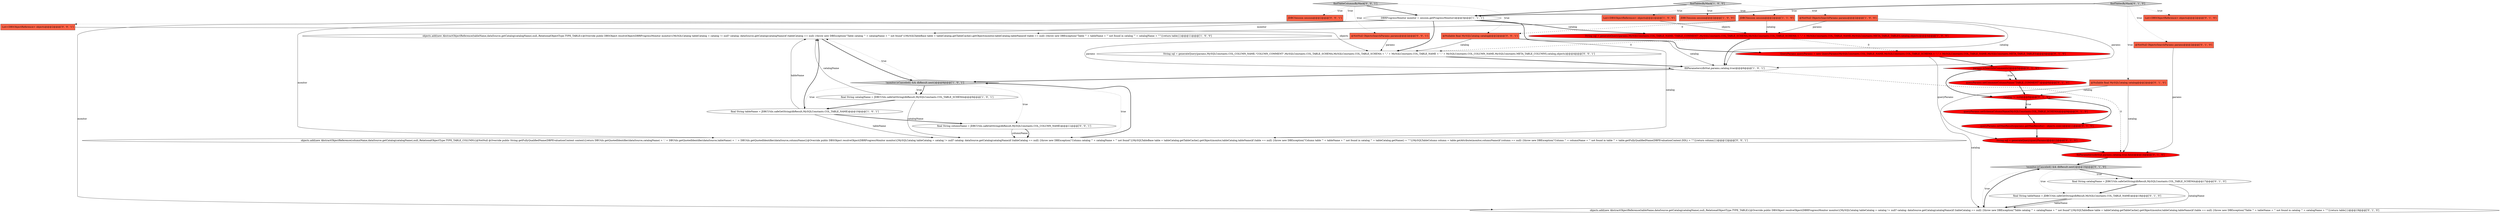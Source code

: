 digraph {
0 [style = filled, label = "objects.add(new AbstractObjectReference(tableName,dataSource.getCatalog(catalogName),null,,RelationalObjectType.TYPE_TABLE){@Override public DBSObject resolveObject(DBRProgressMonitor monitor){MySQLCatalog tableCatalog = catalog != null? catalog: dataSource.getCatalog(catalogName)if (tableCatalog == null) {throw new DBException(\"Table catalog '\" + catalogName + \"' not found\")}MySQLTableBase table = tableCatalog.getTableCache().getObject(monitor,tableCatalog,tableName)if (table == null) {throw new DBException(\"Table '\" + tableName + \"' not found in catalog '\" + catalogName + \"'\")}return table}})@@@11@@@['1', '0', '0']", fillcolor = white, shape = ellipse image = "AAA0AAABBB1BBB"];
33 [style = filled, label = "@Nullable final MySQLCatalog catalog@@@2@@@['0', '0', '1']", fillcolor = tomato, shape = box image = "AAA0AAABBB3BBB"];
16 [style = filled, label = "findTablesByMask['0', '1', '0']", fillcolor = lightgray, shape = diamond image = "AAA0AAABBB2BBB"];
3 [style = filled, label = "JDBCSession session@@@2@@@['1', '0', '0']", fillcolor = tomato, shape = box image = "AAA0AAABBB1BBB"];
22 [style = filled, label = "QueryParams queryParams = new QueryParams(MySQLConstants.COL_TABLE_NAME,MySQLConstants.COL_TABLE_SCHEMA + \",\" + MySQLConstants.COL_TABLE_NAME,MySQLConstants.META_TABLE_TABLES)@@@4@@@['0', '1', '0']", fillcolor = red, shape = ellipse image = "AAA1AAABBB2BBB"];
2 [style = filled, label = "findTablesByMask['1', '0', '0']", fillcolor = lightgray, shape = diamond image = "AAA0AAABBB1BBB"];
7 [style = filled, label = "final String catalogName = JDBCUtils.safeGetString(dbResult,MySQLConstants.COL_TABLE_SCHEMA)@@@9@@@['1', '0', '1']", fillcolor = white, shape = ellipse image = "AAA0AAABBB1BBB"];
26 [style = filled, label = "catalog != null@@@8@@@['0', '1', '0']", fillcolor = red, shape = diamond image = "AAA1AAABBB2BBB"];
27 [style = filled, label = "final String catalogName = JDBCUtils.safeGetString(dbResult,MySQLConstants.COL_TABLE_SCHEMA)@@@17@@@['0', '1', '0']", fillcolor = white, shape = ellipse image = "AAA0AAABBB2BBB"];
23 [style = filled, label = "queryParams.setCommentColumnName(\"TABLE_COMMENT\")@@@6@@@['0', '1', '0']", fillcolor = red, shape = ellipse image = "AAA1AAABBB2BBB"];
18 [style = filled, label = "!monitor.isCanceled() && dbResult.next()@@@16@@@['0', '1', '0']", fillcolor = lightgray, shape = diamond image = "AAA0AAABBB2BBB"];
34 [style = filled, label = "objects.add(new AbstractObjectReference(columnName,dataSource.getCatalog(catalogName),null,,RelationalObjectType.TYPE_TABLE_COLUMN){@NotNull @Override public String getFullyQualifiedName(DBPEvaluationContext context){return DBUtils.getQuotedIdentifier(dataSource,catalogName) + '.' + DBUtils.getQuotedIdentifier(dataSource,tableName) + '.' + DBUtils.getQuotedIdentifier(dataSource,columnName)}@Override public DBSObject resolveObject(DBRProgressMonitor monitor){MySQLCatalog tableCatalog = catalog != null? catalog: dataSource.getCatalog(catalogName)if (tableCatalog == null) {throw new DBException(\"Column catalog '\" + catalogName + \"' not found\")}MySQLTableBase table = tableCatalog.getTableCache().getObject(monitor,tableCatalog,tableName)if (table == null) {throw new DBException(\"Column table '\" + tableName + \"' not found in catalog '\" + tableCatalog.getName() + \"'\")}MySQLTableColumn column = table.getAttribute(monitor,columnName)if (column == null) {throw new DBException(\"Column '\" + columnName + \"' not found in table '\" + table.getFullyQualifiedName(DBPEvaluationContext.DDL) + \"'\")}return column}})@@@12@@@['0', '0', '1']", fillcolor = white, shape = ellipse image = "AAA0AAABBB3BBB"];
30 [style = filled, label = "JDBCSession session@@@2@@@['0', '0', '1']", fillcolor = tomato, shape = box image = "AAA0AAABBB3BBB"];
9 [style = filled, label = "fillParameters(dbStat,params,catalog,true)@@@6@@@['1', '0', '1']", fillcolor = white, shape = ellipse image = "AAA0AAABBB1BBB"];
20 [style = filled, label = "queryParams.setSchemaColumnName(MySQLConstants.COL_TABLE_SCHEMA)@@@9@@@['0', '1', '0']", fillcolor = red, shape = ellipse image = "AAA1AAABBB2BBB"];
28 [style = filled, label = "final String columnName = JDBCUtils.safeGetString(dbResult,MySQLConstants.COL_COLUMN_NAME)@@@11@@@['0', '0', '1']", fillcolor = white, shape = ellipse image = "AAA0AAABBB3BBB"];
35 [style = filled, label = "String sql = generateQuery(params,MySQLConstants.COL_COLUMN_NAME,\"COLUMN_COMMENT\",MySQLConstants.COL_TABLE_SCHEMA,MySQLConstants.COL_TABLE_SCHEMA + \",\" + MySQLConstants.COL_TABLE_NAME + \",\" + MySQLConstants.COL_COLUMN_NAME,MySQLConstants.META_TABLE_COLUMNS,catalog,objects)@@@4@@@['0', '0', '1']", fillcolor = white, shape = ellipse image = "AAA0AAABBB3BBB"];
29 [style = filled, label = "findTableColumnsByMask['0', '0', '1']", fillcolor = lightgray, shape = diamond image = "AAA0AAABBB3BBB"];
14 [style = filled, label = "params.isSearchInComments()@@@5@@@['0', '1', '0']", fillcolor = red, shape = diamond image = "AAA1AAABBB2BBB"];
17 [style = filled, label = "@Nullable final MySQLCatalog catalog@@@2@@@['0', '1', '0']", fillcolor = tomato, shape = box image = "AAA0AAABBB2BBB"];
31 [style = filled, label = "@NotNull ObjectsSearchParams params@@@2@@@['0', '0', '1']", fillcolor = tomato, shape = box image = "AAA0AAABBB3BBB"];
15 [style = filled, label = "fillParameters(dbStat,params,catalog,true,false)@@@14@@@['0', '1', '0']", fillcolor = red, shape = ellipse image = "AAA1AAABBB2BBB"];
8 [style = filled, label = "String sql = generateQuery(params,MySQLConstants.COL_TABLE_NAME,\"TABLE_COMMENT\",MySQLConstants.COL_TABLE_SCHEMA,MySQLConstants.COL_TABLE_SCHEMA + \",\" + MySQLConstants.COL_TABLE_NAME,MySQLConstants.META_TABLE_TABLES,catalog,objects)@@@4@@@['1', '0', '0']", fillcolor = red, shape = ellipse image = "AAA1AAABBB1BBB"];
32 [style = filled, label = "List<DBSObjectReference> objects@@@2@@@['0', '0', '1']", fillcolor = tomato, shape = box image = "AAA0AAABBB3BBB"];
6 [style = filled, label = "DBRProgressMonitor monitor = session.getProgressMonitor()@@@3@@@['1', '1', '1']", fillcolor = white, shape = ellipse image = "AAA0AAABBB1BBB"];
4 [style = filled, label = "@NotNull ObjectsSearchParams params@@@2@@@['1', '0', '0']", fillcolor = tomato, shape = box image = "AAA0AAABBB1BBB"];
21 [style = filled, label = "List<DBSObjectReference> objects@@@2@@@['0', '1', '0']", fillcolor = tomato, shape = box image = "AAA0AAABBB2BBB"];
1 [style = filled, label = "final String tableName = JDBCUtils.safeGetString(dbResult,MySQLConstants.COL_TABLE_NAME)@@@10@@@['1', '0', '1']", fillcolor = white, shape = ellipse image = "AAA0AAABBB1BBB"];
11 [style = filled, label = "JDBCSession session@@@2@@@['1', '1', '0']", fillcolor = tomato, shape = box image = "AAA0AAABBB1BBB"];
12 [style = filled, label = "queryParams.setMaxResults(params.getMaxResults() - objects.size())@@@11@@@['0', '1', '0']", fillcolor = red, shape = ellipse image = "AAA1AAABBB2BBB"];
24 [style = filled, label = "final String tableName = JDBCUtils.safeGetString(dbResult,MySQLConstants.COL_TABLE_NAME)@@@18@@@['0', '1', '0']", fillcolor = white, shape = ellipse image = "AAA0AAABBB2BBB"];
25 [style = filled, label = "@NotNull ObjectsSearchParams params@@@2@@@['0', '1', '0']", fillcolor = tomato, shape = box image = "AAA0AAABBB2BBB"];
13 [style = filled, label = "String sql = generateQuery(queryParams)@@@12@@@['0', '1', '0']", fillcolor = red, shape = ellipse image = "AAA1AAABBB2BBB"];
5 [style = filled, label = "List<DBSObjectReference> objects@@@2@@@['1', '0', '0']", fillcolor = tomato, shape = box image = "AAA0AAABBB1BBB"];
19 [style = filled, label = "objects.add(new AbstractObjectReference(tableName,dataSource.getCatalog(catalogName),null,,RelationalObjectType.TYPE_TABLE){@Override public DBSObject resolveObject(DBRProgressMonitor monitor){MySQLCatalog tableCatalog = catalog != null? catalog: dataSource.getCatalog(catalogName)if (tableCatalog == null) {throw new DBException(\"Table catalog '\" + catalogName + \"' not found\")}MySQLTableBase table = tableCatalog.getTableCache().getObject(monitor,tableCatalog,tableName)if (table == null) {throw new DBException(\"Table '\" + tableName + \"' not found in catalog '\" + catalogName + \"'\")}return table}})@@@19@@@['0', '1', '0']", fillcolor = white, shape = ellipse image = "AAA0AAABBB2BBB"];
10 [style = filled, label = "!monitor.isCanceled() && dbResult.next()@@@8@@@['1', '0', '1']", fillcolor = lightgray, shape = diamond image = "AAA0AAABBB1BBB"];
2->3 [style = dotted, label="true"];
4->9 [style = solid, label="params"];
6->0 [style = solid, label="monitor"];
31->9 [style = solid, label="params"];
19->18 [style = bold, label=""];
7->1 [style = bold, label=""];
24->19 [style = bold, label=""];
6->35 [style = bold, label=""];
10->28 [style = dotted, label="true"];
28->34 [style = bold, label=""];
7->34 [style = solid, label="catalogName"];
33->34 [style = solid, label="catalog"];
33->9 [style = solid, label="catalog"];
2->6 [style = bold, label=""];
4->8 [style = solid, label="params"];
6->22 [style = bold, label=""];
35->9 [style = bold, label=""];
16->6 [style = bold, label=""];
11->33 [style = dashed, label="0"];
16->17 [style = dotted, label="true"];
10->34 [style = dotted, label="true"];
8->35 [style = dashed, label="0"];
33->35 [style = solid, label="catalog"];
18->24 [style = dotted, label="true"];
23->26 [style = bold, label=""];
5->8 [style = solid, label="objects"];
18->19 [style = dotted, label="true"];
25->15 [style = solid, label="params"];
26->20 [style = bold, label=""];
11->8 [style = solid, label="catalog"];
6->34 [style = solid, label="monitor"];
17->26 [style = solid, label="catalog"];
14->23 [style = dotted, label="true"];
1->0 [style = bold, label=""];
26->20 [style = dotted, label="true"];
9->10 [style = bold, label=""];
17->15 [style = solid, label="catalog"];
34->10 [style = bold, label=""];
10->7 [style = bold, label=""];
15->18 [style = bold, label=""];
31->35 [style = solid, label="params"];
2->11 [style = dotted, label="true"];
14->26 [style = bold, label=""];
8->22 [style = dashed, label="0"];
12->13 [style = bold, label=""];
29->6 [style = bold, label=""];
26->12 [style = bold, label=""];
0->10 [style = bold, label=""];
1->28 [style = bold, label=""];
11->0 [style = solid, label="catalog"];
14->23 [style = bold, label=""];
18->27 [style = bold, label=""];
22->13 [style = solid, label="queryParams"];
1->34 [style = solid, label="tableName"];
6->8 [style = bold, label=""];
20->12 [style = bold, label=""];
2->4 [style = dotted, label="true"];
8->9 [style = bold, label=""];
27->19 [style = solid, label="catalogName"];
11->9 [style = solid, label="catalog"];
29->30 [style = dotted, label="true"];
32->35 [style = solid, label="objects"];
10->0 [style = dotted, label="true"];
16->21 [style = dotted, label="true"];
6->19 [style = solid, label="monitor"];
7->0 [style = solid, label="catalogName"];
27->24 [style = bold, label=""];
13->15 [style = bold, label=""];
10->1 [style = dotted, label="true"];
29->33 [style = dotted, label="true"];
17->19 [style = solid, label="catalog"];
22->14 [style = bold, label=""];
2->5 [style = dotted, label="true"];
16->25 [style = dotted, label="true"];
28->34 [style = solid, label="columnName"];
16->11 [style = dotted, label="true"];
29->32 [style = dotted, label="true"];
18->27 [style = dotted, label="true"];
10->7 [style = dotted, label="true"];
24->19 [style = solid, label="tableName"];
1->0 [style = solid, label="tableName"];
9->15 [style = dashed, label="0"];
29->31 [style = dotted, label="true"];
}

